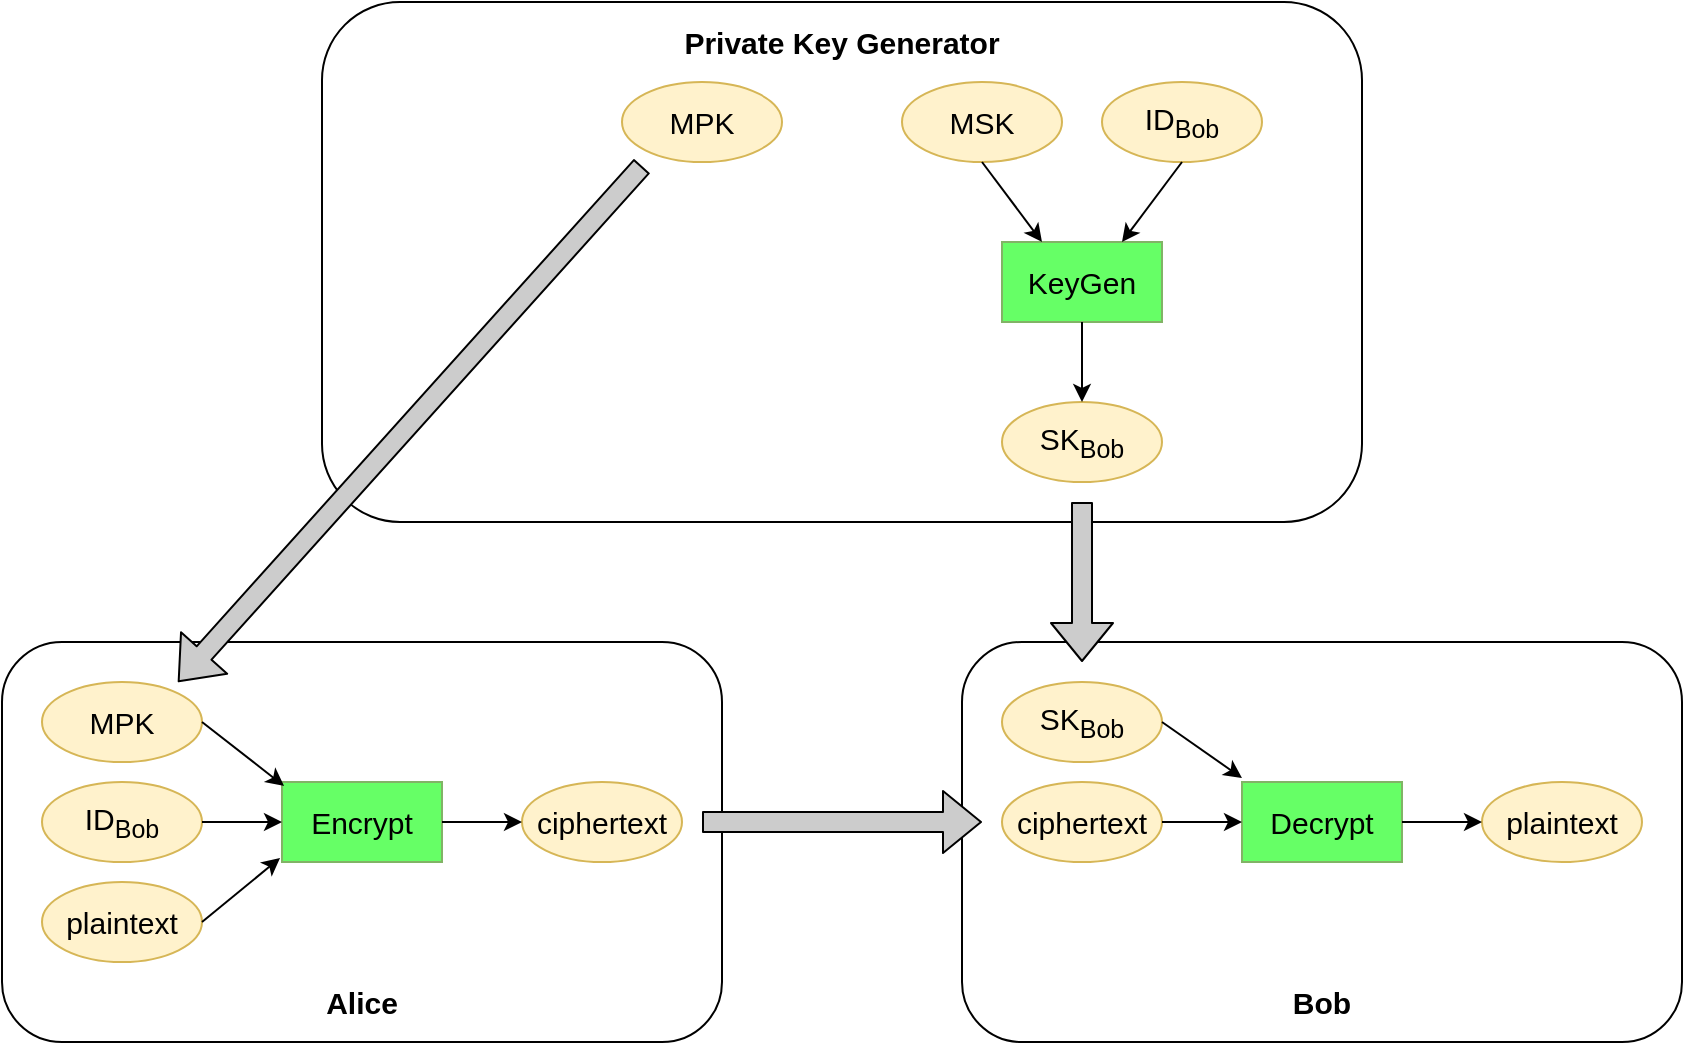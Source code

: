 <mxfile version="10.7.0"><diagram id="wN3_yW2vSXHowrYxyNFB" name="Page-1"><mxGraphModel dx="1398" dy="781" grid="1" gridSize="10" guides="1" tooltips="1" connect="1" arrows="1" fold="1" page="1" pageScale="1" pageWidth="850" pageHeight="1100" math="0" shadow="0"><root><mxCell id="0"/><mxCell id="1" parent="0"/><mxCell id="SFv1bnEeNS-Ok1i7iGjy-40" value="" style="rounded=1;whiteSpace=wrap;html=1;fontFamily=Helvetica;fontSize=15;fillColor=none;" parent="1" vertex="1"><mxGeometry y="400" width="360" height="200" as="geometry"/></mxCell><mxCell id="SFv1bnEeNS-Ok1i7iGjy-41" value="" style="rounded=1;whiteSpace=wrap;html=1;fontFamily=Helvetica;fontSize=15;fillColor=none;" parent="1" vertex="1"><mxGeometry x="480" y="400" width="360" height="200" as="geometry"/></mxCell><mxCell id="SFv1bnEeNS-Ok1i7iGjy-39" value="" style="rounded=1;whiteSpace=wrap;html=1;fontFamily=Helvetica;fontSize=15;fillColor=none;" parent="1" vertex="1"><mxGeometry x="160" y="80" width="520" height="260" as="geometry"/></mxCell><mxCell id="SFv1bnEeNS-Ok1i7iGjy-1" value="Private Key Generator" style="text;html=1;strokeColor=none;fillColor=none;align=center;verticalAlign=middle;whiteSpace=wrap;rounded=0;fontFamily=Helvetica;fontStyle=1;fontSize=15;" parent="1" vertex="1"><mxGeometry x="320" y="80" width="200" height="40" as="geometry"/></mxCell><mxCell id="SFv1bnEeNS-Ok1i7iGjy-2" value="Alice" style="text;html=1;strokeColor=none;fillColor=none;align=center;verticalAlign=middle;whiteSpace=wrap;rounded=0;fontFamily=Helvetica;fontStyle=1;fontSize=15;" parent="1" vertex="1"><mxGeometry x="120" y="560" width="120" height="40" as="geometry"/></mxCell><mxCell id="SFv1bnEeNS-Ok1i7iGjy-3" value="Bob" style="text;html=1;strokeColor=none;fillColor=none;align=center;verticalAlign=middle;whiteSpace=wrap;rounded=0;fontFamily=Helvetica;fontStyle=1;fontSize=15;" parent="1" vertex="1"><mxGeometry x="600" y="560" width="120" height="40" as="geometry"/></mxCell><mxCell id="SFv1bnEeNS-Ok1i7iGjy-4" value="Encrypt" style="rounded=0;whiteSpace=wrap;html=1;fontFamily=Helvetica;fontSize=15;fillColor=#66FF66;strokeColor=#82b366;" parent="1" vertex="1"><mxGeometry x="140" y="470" width="80" height="40" as="geometry"/></mxCell><mxCell id="SFv1bnEeNS-Ok1i7iGjy-5" value="Decrypt" style="rounded=0;whiteSpace=wrap;html=1;fontFamily=Helvetica;fontSize=15;fillColor=#66FF66;strokeColor=#82b366;" parent="1" vertex="1"><mxGeometry x="620" y="470" width="80" height="40" as="geometry"/></mxCell><mxCell id="SFv1bnEeNS-Ok1i7iGjy-6" value="KeyGen" style="rounded=0;whiteSpace=wrap;html=1;fontFamily=Helvetica;fontSize=15;fillColor=#66FF66;strokeColor=#82b366;" parent="1" vertex="1"><mxGeometry x="500" y="200" width="80" height="40" as="geometry"/></mxCell><mxCell id="SFv1bnEeNS-Ok1i7iGjy-7" value="MSK" style="ellipse;whiteSpace=wrap;html=1;fontFamily=Helvetica;fontSize=15;fillColor=#fff2cc;strokeColor=#d6b656;" parent="1" vertex="1"><mxGeometry x="450" y="120" width="80" height="40" as="geometry"/></mxCell><mxCell id="SFv1bnEeNS-Ok1i7iGjy-13" value="ID&lt;sub&gt;Bob&lt;/sub&gt;" style="ellipse;whiteSpace=wrap;html=1;fontFamily=Helvetica;fontSize=15;fillColor=#fff2cc;strokeColor=#d6b656;" parent="1" vertex="1"><mxGeometry x="550" y="120" width="80" height="40" as="geometry"/></mxCell><mxCell id="SFv1bnEeNS-Ok1i7iGjy-14" value="MPK" style="ellipse;whiteSpace=wrap;html=1;fontFamily=Helvetica;fontSize=15;fillColor=#fff2cc;strokeColor=#d6b656;" parent="1" vertex="1"><mxGeometry x="310" y="120" width="80" height="40" as="geometry"/></mxCell><mxCell id="SFv1bnEeNS-Ok1i7iGjy-15" value="SK&lt;sub&gt;Bob&lt;/sub&gt;" style="ellipse;whiteSpace=wrap;html=1;fontFamily=Helvetica;fontSize=15;fillColor=#fff2cc;strokeColor=#d6b656;" parent="1" vertex="1"><mxGeometry x="500" y="280" width="80" height="40" as="geometry"/></mxCell><mxCell id="SFv1bnEeNS-Ok1i7iGjy-16" value="" style="endArrow=classic;html=1;fontFamily=Helvetica;fontSize=15;entryX=0.25;entryY=0;entryDx=0;entryDy=0;exitX=0.5;exitY=1;exitDx=0;exitDy=0;" parent="1" source="SFv1bnEeNS-Ok1i7iGjy-7" target="SFv1bnEeNS-Ok1i7iGjy-6" edge="1"><mxGeometry width="50" height="50" relative="1" as="geometry"><mxPoint x="410" y="230" as="sourcePoint"/><mxPoint x="460" y="180" as="targetPoint"/></mxGeometry></mxCell><mxCell id="SFv1bnEeNS-Ok1i7iGjy-18" value="" style="endArrow=classic;html=1;fontFamily=Helvetica;fontSize=15;entryX=0.75;entryY=0;entryDx=0;entryDy=0;exitX=0.5;exitY=1;exitDx=0;exitDy=0;" parent="1" source="SFv1bnEeNS-Ok1i7iGjy-13" target="SFv1bnEeNS-Ok1i7iGjy-6" edge="1"><mxGeometry width="50" height="50" relative="1" as="geometry"><mxPoint x="590" y="160" as="sourcePoint"/><mxPoint x="630" y="200" as="targetPoint"/></mxGeometry></mxCell><mxCell id="SFv1bnEeNS-Ok1i7iGjy-19" value="" style="endArrow=classic;html=1;fontFamily=Helvetica;fontSize=15;exitX=0.5;exitY=1;exitDx=0;exitDy=0;entryX=0.5;entryY=0;entryDx=0;entryDy=0;" parent="1" source="SFv1bnEeNS-Ok1i7iGjy-6" target="SFv1bnEeNS-Ok1i7iGjy-15" edge="1"><mxGeometry width="50" height="50" relative="1" as="geometry"><mxPoint x="620" y="290" as="sourcePoint"/><mxPoint x="670" y="240" as="targetPoint"/></mxGeometry></mxCell><mxCell id="SFv1bnEeNS-Ok1i7iGjy-20" value="SK&lt;sub&gt;Bob&lt;/sub&gt;" style="ellipse;whiteSpace=wrap;html=1;fontFamily=Helvetica;fontSize=15;fillColor=#fff2cc;strokeColor=#d6b656;" parent="1" vertex="1"><mxGeometry x="500" y="420" width="80" height="40" as="geometry"/></mxCell><mxCell id="SFv1bnEeNS-Ok1i7iGjy-21" value="" style="shape=flexArrow;endArrow=classic;html=1;fontFamily=Helvetica;fontSize=15;fillColor=#CCCCCC;" parent="1" edge="1"><mxGeometry width="50" height="50" relative="1" as="geometry"><mxPoint x="320" y="162" as="sourcePoint"/><mxPoint x="88" y="420" as="targetPoint"/></mxGeometry></mxCell><mxCell id="SFv1bnEeNS-Ok1i7iGjy-22" value="ID&lt;sub&gt;Bob&lt;/sub&gt;" style="ellipse;whiteSpace=wrap;html=1;fontFamily=Helvetica;fontSize=15;fillColor=#fff2cc;strokeColor=#d6b656;" parent="1" vertex="1"><mxGeometry x="20" y="470" width="80" height="40" as="geometry"/></mxCell><mxCell id="SFv1bnEeNS-Ok1i7iGjy-23" value="MPK" style="ellipse;whiteSpace=wrap;html=1;fontFamily=Helvetica;fontSize=15;fillColor=#fff2cc;strokeColor=#d6b656;" parent="1" vertex="1"><mxGeometry x="20" y="420" width="80" height="40" as="geometry"/></mxCell><mxCell id="SFv1bnEeNS-Ok1i7iGjy-24" value="plaintext" style="ellipse;whiteSpace=wrap;html=1;fontFamily=Helvetica;fontSize=15;fillColor=#fff2cc;strokeColor=#d6b656;" parent="1" vertex="1"><mxGeometry x="20" y="520" width="80" height="40" as="geometry"/></mxCell><mxCell id="SFv1bnEeNS-Ok1i7iGjy-25" value="" style="endArrow=classic;html=1;fontFamily=Helvetica;fontSize=15;exitX=1;exitY=0.5;exitDx=0;exitDy=0;entryX=0.013;entryY=0.05;entryDx=0;entryDy=0;entryPerimeter=0;" parent="1" source="SFv1bnEeNS-Ok1i7iGjy-23" target="SFv1bnEeNS-Ok1i7iGjy-4" edge="1"><mxGeometry width="50" height="50" relative="1" as="geometry"><mxPoint x="120" y="490" as="sourcePoint"/><mxPoint x="170" y="440" as="targetPoint"/></mxGeometry></mxCell><mxCell id="SFv1bnEeNS-Ok1i7iGjy-26" value="" style="endArrow=classic;html=1;fontFamily=Helvetica;fontSize=15;entryX=0;entryY=0.5;entryDx=0;entryDy=0;exitX=1;exitY=0.5;exitDx=0;exitDy=0;" parent="1" source="SFv1bnEeNS-Ok1i7iGjy-22" target="SFv1bnEeNS-Ok1i7iGjy-4" edge="1"><mxGeometry width="50" height="50" relative="1" as="geometry"><mxPoint x="-70" y="530" as="sourcePoint"/><mxPoint x="-20" y="480" as="targetPoint"/></mxGeometry></mxCell><mxCell id="SFv1bnEeNS-Ok1i7iGjy-27" value="" style="endArrow=classic;html=1;fontFamily=Helvetica;fontSize=15;exitX=1;exitY=0.5;exitDx=0;exitDy=0;entryX=-0.012;entryY=0.95;entryDx=0;entryDy=0;entryPerimeter=0;" parent="1" source="SFv1bnEeNS-Ok1i7iGjy-24" target="SFv1bnEeNS-Ok1i7iGjy-4" edge="1"><mxGeometry width="50" height="50" relative="1" as="geometry"><mxPoint x="120" y="570" as="sourcePoint"/><mxPoint x="170" y="520" as="targetPoint"/></mxGeometry></mxCell><mxCell id="SFv1bnEeNS-Ok1i7iGjy-28" value="ciphertext" style="ellipse;whiteSpace=wrap;html=1;fontFamily=Helvetica;fontSize=15;fillColor=#fff2cc;strokeColor=#d6b656;" parent="1" vertex="1"><mxGeometry x="260" y="470" width="80" height="40" as="geometry"/></mxCell><mxCell id="SFv1bnEeNS-Ok1i7iGjy-31" value="" style="endArrow=classic;html=1;fontFamily=Helvetica;fontSize=15;exitX=1;exitY=0.5;exitDx=0;exitDy=0;entryX=0;entryY=0.5;entryDx=0;entryDy=0;" parent="1" source="SFv1bnEeNS-Ok1i7iGjy-4" target="SFv1bnEeNS-Ok1i7iGjy-28" edge="1"><mxGeometry width="50" height="50" relative="1" as="geometry"><mxPoint x="240" y="570" as="sourcePoint"/><mxPoint x="290" y="520" as="targetPoint"/></mxGeometry></mxCell><mxCell id="SFv1bnEeNS-Ok1i7iGjy-32" value="ciphertext" style="ellipse;whiteSpace=wrap;html=1;fontFamily=Helvetica;fontSize=15;fillColor=#fff2cc;strokeColor=#d6b656;" parent="1" vertex="1"><mxGeometry x="500" y="470" width="80" height="40" as="geometry"/></mxCell><mxCell id="SFv1bnEeNS-Ok1i7iGjy-33" value="" style="endArrow=classic;html=1;fontFamily=Helvetica;fontSize=15;exitX=1;exitY=0.5;exitDx=0;exitDy=0;entryX=0;entryY=-0.05;entryDx=0;entryDy=0;entryPerimeter=0;" parent="1" source="SFv1bnEeNS-Ok1i7iGjy-20" target="SFv1bnEeNS-Ok1i7iGjy-5" edge="1"><mxGeometry width="50" height="50" relative="1" as="geometry"><mxPoint x="600" y="480" as="sourcePoint"/><mxPoint x="650" y="430" as="targetPoint"/></mxGeometry></mxCell><mxCell id="SFv1bnEeNS-Ok1i7iGjy-34" value="" style="endArrow=classic;html=1;fontFamily=Helvetica;fontSize=15;exitX=1;exitY=0.5;exitDx=0;exitDy=0;entryX=0;entryY=0.5;entryDx=0;entryDy=0;" parent="1" source="SFv1bnEeNS-Ok1i7iGjy-32" target="SFv1bnEeNS-Ok1i7iGjy-5" edge="1"><mxGeometry width="50" height="50" relative="1" as="geometry"><mxPoint x="590" y="570" as="sourcePoint"/><mxPoint x="640" y="520" as="targetPoint"/></mxGeometry></mxCell><mxCell id="SFv1bnEeNS-Ok1i7iGjy-35" value="plaintext" style="ellipse;whiteSpace=wrap;html=1;fontFamily=Helvetica;fontSize=15;fillColor=#fff2cc;strokeColor=#d6b656;" parent="1" vertex="1"><mxGeometry x="740" y="470" width="80" height="40" as="geometry"/></mxCell><mxCell id="SFv1bnEeNS-Ok1i7iGjy-36" value="" style="endArrow=classic;html=1;fontFamily=Helvetica;fontSize=15;exitX=1;exitY=0.5;exitDx=0;exitDy=0;entryX=0;entryY=0.5;entryDx=0;entryDy=0;" parent="1" source="SFv1bnEeNS-Ok1i7iGjy-5" target="SFv1bnEeNS-Ok1i7iGjy-35" edge="1"><mxGeometry width="50" height="50" relative="1" as="geometry"><mxPoint x="730" y="470" as="sourcePoint"/><mxPoint x="780" y="420" as="targetPoint"/></mxGeometry></mxCell><mxCell id="SFv1bnEeNS-Ok1i7iGjy-37" value="" style="shape=flexArrow;endArrow=classic;html=1;fontFamily=Helvetica;fontSize=15;fillColor=#CCCCCC;" parent="1" edge="1"><mxGeometry width="50" height="50" relative="1" as="geometry"><mxPoint x="540" y="330" as="sourcePoint"/><mxPoint x="540" y="410" as="targetPoint"/></mxGeometry></mxCell><mxCell id="SFv1bnEeNS-Ok1i7iGjy-38" value="" style="shape=flexArrow;endArrow=classic;html=1;fontFamily=Helvetica;fontSize=15;fillColor=#CCCCCC;" parent="1" edge="1"><mxGeometry width="50" height="50" relative="1" as="geometry"><mxPoint x="350" y="490" as="sourcePoint"/><mxPoint x="490" y="490" as="targetPoint"/></mxGeometry></mxCell></root></mxGraphModel></diagram></mxfile>